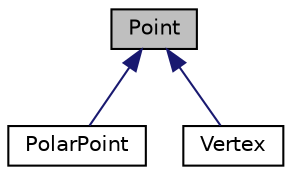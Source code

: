 digraph "Point"
{
  edge [fontname="Helvetica",fontsize="10",labelfontname="Helvetica",labelfontsize="10"];
  node [fontname="Helvetica",fontsize="10",shape=record];
  Node0 [label="Point",height=0.2,width=0.4,color="black", fillcolor="grey75", style="filled", fontcolor="black"];
  Node0 -> Node1 [dir="back",color="midnightblue",fontsize="10",style="solid",fontname="Helvetica"];
  Node1 [label="PolarPoint",height=0.2,width=0.4,color="black", fillcolor="white", style="filled",URL="$classPolarPoint.html",tooltip="Class for Polar Point definition. "];
  Node0 -> Node2 [dir="back",color="midnightblue",fontsize="10",style="solid",fontname="Helvetica"];
  Node2 [label="Vertex",height=0.2,width=0.4,color="black", fillcolor="white", style="filled",URL="$classVertex.html"];
}
